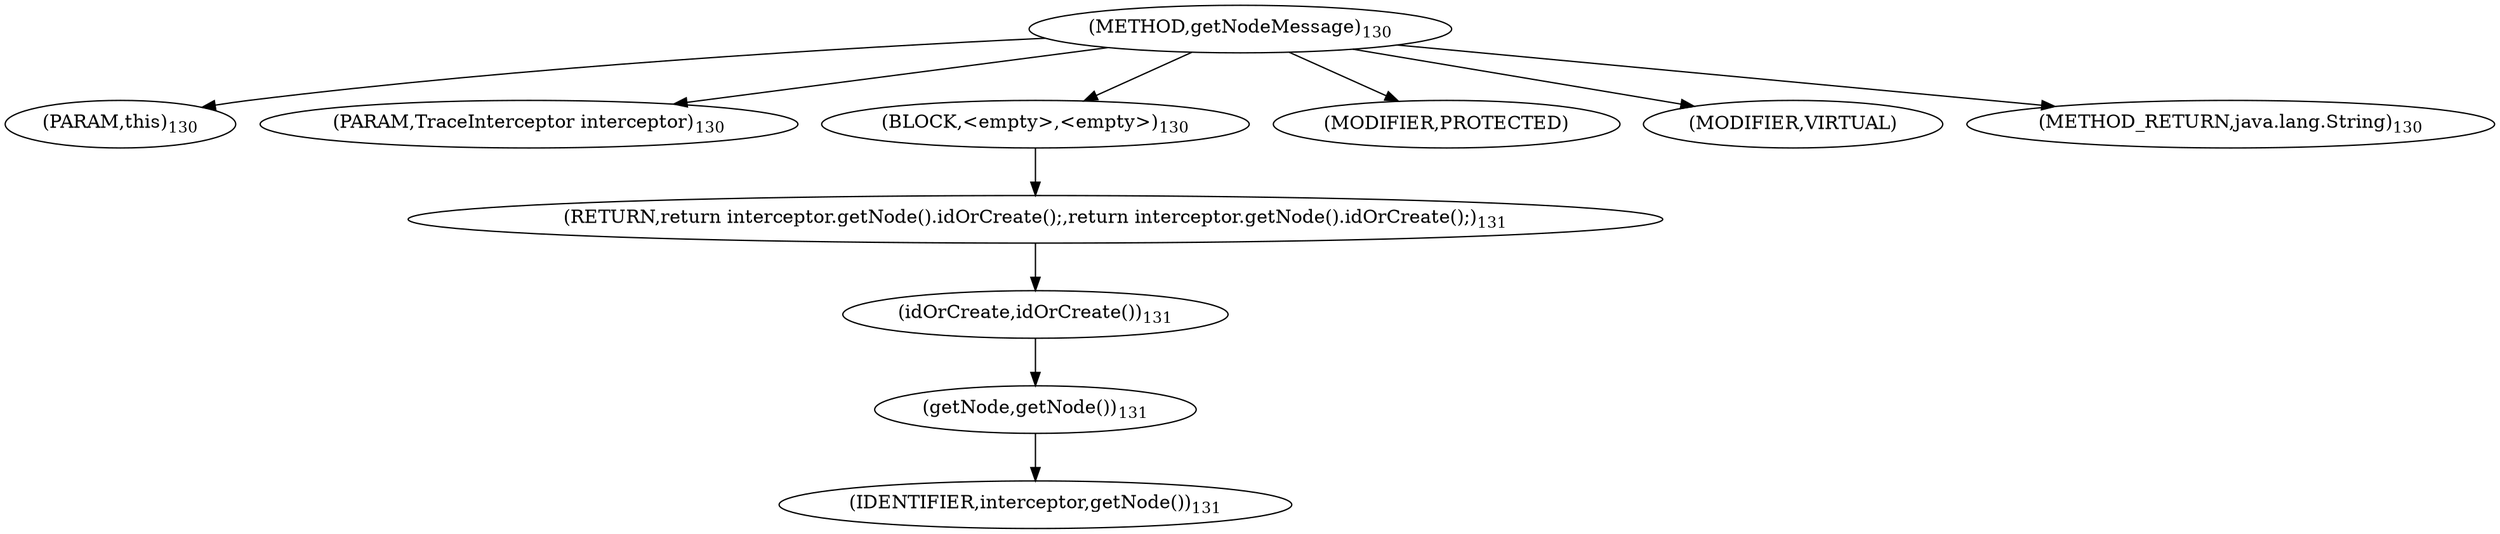 digraph "getNodeMessage" {  
"381" [label = <(METHOD,getNodeMessage)<SUB>130</SUB>> ]
"382" [label = <(PARAM,this)<SUB>130</SUB>> ]
"383" [label = <(PARAM,TraceInterceptor interceptor)<SUB>130</SUB>> ]
"384" [label = <(BLOCK,&lt;empty&gt;,&lt;empty&gt;)<SUB>130</SUB>> ]
"385" [label = <(RETURN,return interceptor.getNode().idOrCreate();,return interceptor.getNode().idOrCreate();)<SUB>131</SUB>> ]
"386" [label = <(idOrCreate,idOrCreate())<SUB>131</SUB>> ]
"387" [label = <(getNode,getNode())<SUB>131</SUB>> ]
"388" [label = <(IDENTIFIER,interceptor,getNode())<SUB>131</SUB>> ]
"389" [label = <(MODIFIER,PROTECTED)> ]
"390" [label = <(MODIFIER,VIRTUAL)> ]
"391" [label = <(METHOD_RETURN,java.lang.String)<SUB>130</SUB>> ]
  "381" -> "382" 
  "381" -> "383" 
  "381" -> "384" 
  "381" -> "389" 
  "381" -> "390" 
  "381" -> "391" 
  "384" -> "385" 
  "385" -> "386" 
  "386" -> "387" 
  "387" -> "388" 
}
